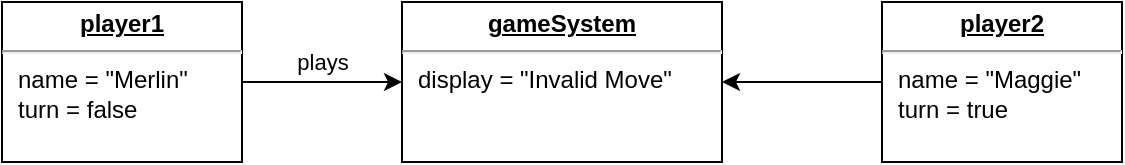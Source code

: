<mxfile version="15.3.8" type="device" pages="2"><diagram id="o3yP88iakHkhqtE1eb7z" name="Page-1"><mxGraphModel dx="1186" dy="764" grid="1" gridSize="10" guides="1" tooltips="1" connect="1" arrows="1" fold="1" page="1" pageScale="1" pageWidth="827" pageHeight="1169" math="0" shadow="0"><root><mxCell id="0"/><mxCell id="1" parent="0"/><mxCell id="OkKmY_VyVap9PBRJox-N-8" value="" style="group" vertex="1" connectable="0" parent="1"><mxGeometry x="160" y="120" width="560" height="80" as="geometry"/></mxCell><mxCell id="sH6G3bqRws97IcAhqBme-33" value="&lt;p style=&quot;margin: 0px ; margin-top: 4px ; text-align: center ; text-decoration: underline&quot;&gt;&lt;b&gt;gameSystem&lt;/b&gt;&lt;/p&gt;&lt;hr&gt;&lt;p style=&quot;margin: 0px ; margin-left: 8px&quot;&gt;display = &quot;Invalid Move&quot;&lt;/p&gt;" style="verticalAlign=top;align=left;overflow=fill;fontSize=12;fontFamily=Helvetica;html=1;" parent="OkKmY_VyVap9PBRJox-N-8" vertex="1"><mxGeometry x="200" width="160" height="80" as="geometry"/></mxCell><mxCell id="sH6G3bqRws97IcAhqBme-17" value="&lt;p style=&quot;margin: 0px ; margin-top: 4px ; text-align: center ; text-decoration: underline&quot;&gt;&lt;b&gt;player1&lt;/b&gt;&lt;/p&gt;&lt;hr&gt;&lt;p style=&quot;margin: 0px ; margin-left: 8px&quot;&gt;name = &quot;Merlin&quot;&lt;br&gt;turn = false&lt;/p&gt;" style="verticalAlign=top;align=left;overflow=fill;fontSize=12;fontFamily=Helvetica;html=1;" parent="OkKmY_VyVap9PBRJox-N-8" vertex="1"><mxGeometry width="120" height="80" as="geometry"/></mxCell><mxCell id="hf9vehWdLg4i4ltdAb-E-32" value="" style="group" parent="OkKmY_VyVap9PBRJox-N-8" vertex="1" connectable="0"><mxGeometry x="140" y="20" width="40" height="20" as="geometry"/></mxCell><mxCell id="hf9vehWdLg4i4ltdAb-E-3" value="&lt;font style=&quot;font-size: 11px&quot;&gt;plays&lt;/font&gt;" style="text;html=1;align=center;verticalAlign=middle;resizable=0;points=[];autosize=1;strokeColor=none;fillColor=none;" parent="hf9vehWdLg4i4ltdAb-E-32" vertex="1"><mxGeometry width="40" height="20" as="geometry"/></mxCell><mxCell id="OkKmY_VyVap9PBRJox-N-4" value="&lt;p style=&quot;margin: 0px ; margin-top: 4px ; text-align: center ; text-decoration: underline&quot;&gt;&lt;b&gt;player2&lt;/b&gt;&lt;/p&gt;&lt;hr&gt;&lt;p style=&quot;margin: 0px ; margin-left: 8px&quot;&gt;name = &quot;Maggie&quot;&lt;br&gt;turn = true&lt;/p&gt;" style="verticalAlign=top;align=left;overflow=fill;fontSize=12;fontFamily=Helvetica;html=1;" vertex="1" parent="OkKmY_VyVap9PBRJox-N-8"><mxGeometry x="440" width="120" height="80" as="geometry"/></mxCell><mxCell id="OkKmY_VyVap9PBRJox-N-7" value="" style="endArrow=classic;html=1;exitX=0;exitY=0.5;exitDx=0;exitDy=0;" edge="1" parent="OkKmY_VyVap9PBRJox-N-8" source="OkKmY_VyVap9PBRJox-N-4"><mxGeometry x="10" y="10" width="50" height="50" as="geometry"><mxPoint x="130" y="50" as="sourcePoint"/><mxPoint x="360" y="40" as="targetPoint"/></mxGeometry></mxCell><mxCell id="hf9vehWdLg4i4ltdAb-E-4" value="" style="endArrow=classic;html=1;exitX=1;exitY=0.5;exitDx=0;exitDy=0;entryX=0;entryY=0.5;entryDx=0;entryDy=0;" parent="OkKmY_VyVap9PBRJox-N-8" source="sH6G3bqRws97IcAhqBme-17" target="sH6G3bqRws97IcAhqBme-33" edge="1"><mxGeometry x="80" y="40" width="50" height="50" as="geometry"><mxPoint x="470" y="460" as="sourcePoint"/><mxPoint x="520" y="410" as="targetPoint"/></mxGeometry></mxCell></root></mxGraphModel></diagram><diagram id="1Hy_7KJjkRSqjCYPqisZ" name="Page-2"><mxGraphModel dx="1186" dy="764" grid="1" gridSize="10" guides="1" tooltips="1" connect="1" arrows="1" fold="1" page="1" pageScale="1" pageWidth="827" pageHeight="1169" math="0" shadow="0"><root><mxCell id="ceb4_2YwTnHYvAhx9BNb-0"/><mxCell id="ceb4_2YwTnHYvAhx9BNb-1" parent="ceb4_2YwTnHYvAhx9BNb-0"/></root></mxGraphModel></diagram></mxfile>
